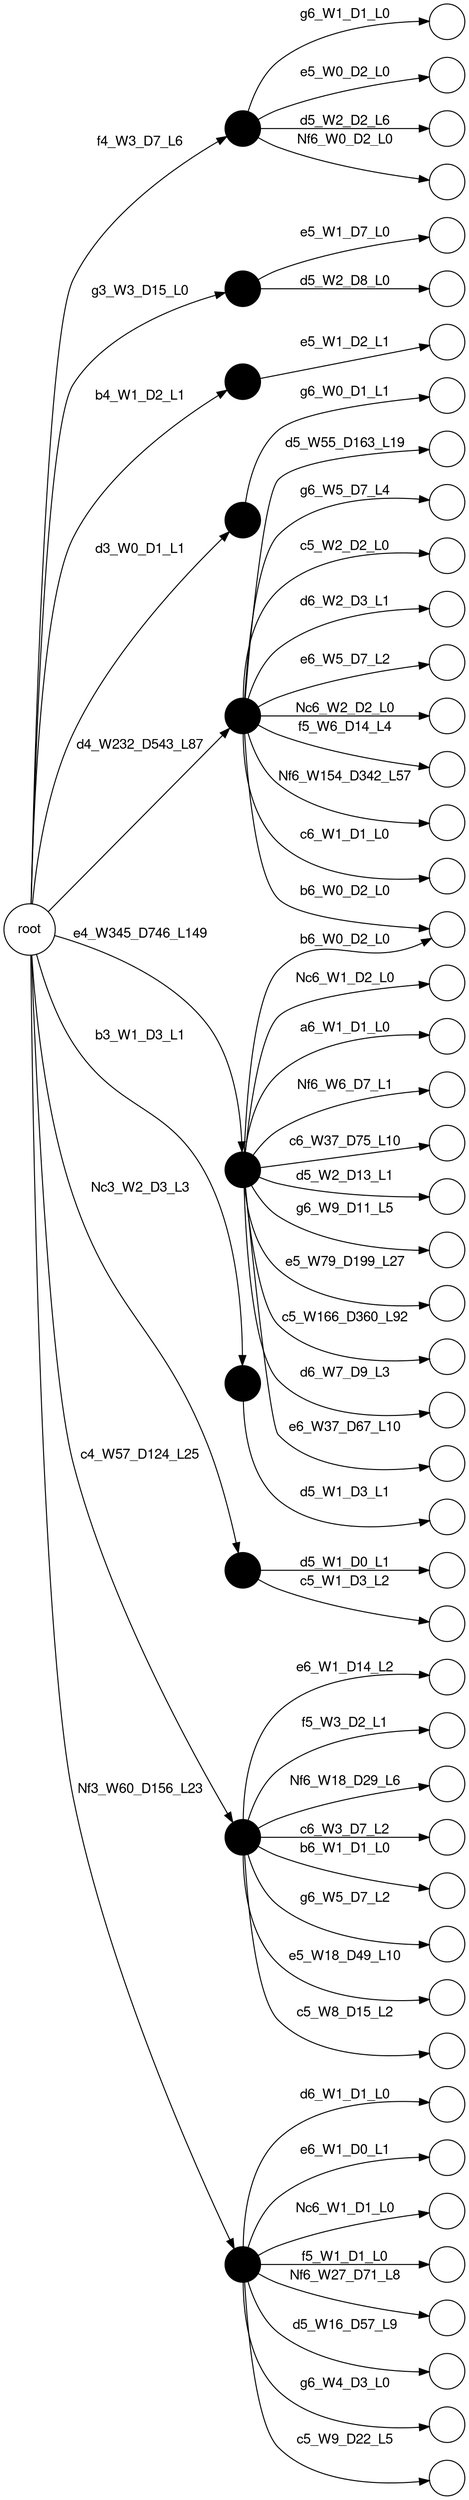 digraph g {
fontname="Helvetica,Arial,sans-serif"
node [fontname="Helvetica,Arial,sans-serif" filledcolor = "white" label = "" style = "filled" shape = "circle" ]
edge [fontname="Helvetica,Arial,sans-serif"]
graph [fontsize=30 labelloc="t" label="" splines=true overlap=false rankdir = "LR"];
ratio = auto;
"root_W704_D1600_L296" [style = "filled" fillcolor = "white" label = "root"];
"f4_W3_D7_L6" [style = "filled" fillcolor = "black"];
root_W704_D1600_L296 -> f4_W3_D7_L6 [label = "f4_W3_D7_L6"];
"g3_W3_D15_L0" [style = "filled" fillcolor = "black"];
root_W704_D1600_L296 -> g3_W3_D15_L0 [label = "g3_W3_D15_L0"];
"b4_W1_D2_L1" [style = "filled" fillcolor = "black"];
root_W704_D1600_L296 -> b4_W1_D2_L1 [label = "b4_W1_D2_L1"];
"d3_W0_D1_L1" [style = "filled" fillcolor = "black"];
root_W704_D1600_L296 -> d3_W0_D1_L1 [label = "d3_W0_D1_L1"];
"d4_W232_D543_L87" [style = "filled" fillcolor = "black"];
root_W704_D1600_L296 -> d4_W232_D543_L87 [label = "d4_W232_D543_L87"];
"e4_W345_D746_L149" [style = "filled" fillcolor = "black"];
root_W704_D1600_L296 -> e4_W345_D746_L149 [label = "e4_W345_D746_L149"];
"b3_W1_D3_L1" [style = "filled" fillcolor = "black"];
root_W704_D1600_L296 -> b3_W1_D3_L1 [label = "b3_W1_D3_L1"];
"Nc3_W2_D3_L3" [style = "filled" fillcolor = "black"];
root_W704_D1600_L296 -> Nc3_W2_D3_L3 [label = "Nc3_W2_D3_L3"];
"c4_W57_D124_L25" [style = "filled" fillcolor = "black"];
root_W704_D1600_L296 -> c4_W57_D124_L25 [label = "c4_W57_D124_L25"];
"Nf3_W60_D156_L23" [style = "filled" fillcolor = "black"];
root_W704_D1600_L296 -> Nf3_W60_D156_L23 [label = "Nf3_W60_D156_L23"];
"g6_W1_D1_L0" [style = "filled" fillcolor = "white"];
f4_W3_D7_L6 -> g6_W1_D1_L0 [label = "g6_W1_D1_L0"];
"e5_W0_D2_L0" [style = "filled" fillcolor = "white"];
f4_W3_D7_L6 -> e5_W0_D2_L0 [label = "e5_W0_D2_L0"];
"d5_W2_D2_L6" [style = "filled" fillcolor = "white"];
f4_W3_D7_L6 -> d5_W2_D2_L6 [label = "d5_W2_D2_L6"];
"Nf6_W0_D2_L0" [style = "filled" fillcolor = "white"];
f4_W3_D7_L6 -> Nf6_W0_D2_L0 [label = "Nf6_W0_D2_L0"];
"e5_W1_D7_L0" [style = "filled" fillcolor = "white"];
g3_W3_D15_L0 -> e5_W1_D7_L0 [label = "e5_W1_D7_L0"];
"d5_W2_D8_L0" [style = "filled" fillcolor = "white"];
g3_W3_D15_L0 -> d5_W2_D8_L0 [label = "d5_W2_D8_L0"];
"e5_W1_D2_L1" [style = "filled" fillcolor = "white"];
b4_W1_D2_L1 -> e5_W1_D2_L1 [label = "e5_W1_D2_L1"];
"g6_W0_D1_L1" [style = "filled" fillcolor = "white"];
d3_W0_D1_L1 -> g6_W0_D1_L1 [label = "g6_W0_D1_L1"];
"d6_W2_D3_L1" [style = "filled" fillcolor = "white"];
d4_W232_D543_L87 -> d6_W2_D3_L1 [label = "d6_W2_D3_L1"];
"e6_W5_D7_L2" [style = "filled" fillcolor = "white"];
d4_W232_D543_L87 -> e6_W5_D7_L2 [label = "e6_W5_D7_L2"];
"Nc6_W2_D2_L0" [style = "filled" fillcolor = "white"];
d4_W232_D543_L87 -> Nc6_W2_D2_L0 [label = "Nc6_W2_D2_L0"];
"f5_W6_D14_L4" [style = "filled" fillcolor = "white"];
d4_W232_D543_L87 -> f5_W6_D14_L4 [label = "f5_W6_D14_L4"];
"Nf6_W154_D342_L57" [style = "filled" fillcolor = "white"];
d4_W232_D543_L87 -> Nf6_W154_D342_L57 [label = "Nf6_W154_D342_L57"];
"b6_W0_D2_L0" [style = "filled" fillcolor = "white"];
d4_W232_D543_L87 -> b6_W0_D2_L0 [label = "b6_W0_D2_L0"];
"c6_W1_D1_L0" [style = "filled" fillcolor = "white"];
d4_W232_D543_L87 -> c6_W1_D1_L0 [label = "c6_W1_D1_L0"];
"d5_W55_D163_L19" [style = "filled" fillcolor = "white"];
d4_W232_D543_L87 -> d5_W55_D163_L19 [label = "d5_W55_D163_L19"];
"g6_W5_D7_L4" [style = "filled" fillcolor = "white"];
d4_W232_D543_L87 -> g6_W5_D7_L4 [label = "g6_W5_D7_L4"];
"c5_W2_D2_L0" [style = "filled" fillcolor = "white"];
d4_W232_D543_L87 -> c5_W2_D2_L0 [label = "c5_W2_D2_L0"];
"d6_W7_D9_L3" [style = "filled" fillcolor = "white"];
e4_W345_D746_L149 -> d6_W7_D9_L3 [label = "d6_W7_D9_L3"];
"e6_W37_D67_L10" [style = "filled" fillcolor = "white"];
e4_W345_D746_L149 -> e6_W37_D67_L10 [label = "e6_W37_D67_L10"];
"Nc6_W1_D2_L0" [style = "filled" fillcolor = "white"];
e4_W345_D746_L149 -> Nc6_W1_D2_L0 [label = "Nc6_W1_D2_L0"];
"a6_W1_D1_L0" [style = "filled" fillcolor = "white"];
e4_W345_D746_L149 -> a6_W1_D1_L0 [label = "a6_W1_D1_L0"];
"Nf6_W6_D7_L1" [style = "filled" fillcolor = "white"];
e4_W345_D746_L149 -> Nf6_W6_D7_L1 [label = "Nf6_W6_D7_L1"];
"c6_W37_D75_L10" [style = "filled" fillcolor = "white"];
e4_W345_D746_L149 -> c6_W37_D75_L10 [label = "c6_W37_D75_L10"];
"b6_W0_D2_L0" [style = "filled" fillcolor = "white"];
e4_W345_D746_L149 -> b6_W0_D2_L0 [label = "b6_W0_D2_L0"];
"d5_W2_D13_L1" [style = "filled" fillcolor = "white"];
e4_W345_D746_L149 -> d5_W2_D13_L1 [label = "d5_W2_D13_L1"];
"g6_W9_D11_L5" [style = "filled" fillcolor = "white"];
e4_W345_D746_L149 -> g6_W9_D11_L5 [label = "g6_W9_D11_L5"];
"e5_W79_D199_L27" [style = "filled" fillcolor = "white"];
e4_W345_D746_L149 -> e5_W79_D199_L27 [label = "e5_W79_D199_L27"];
"c5_W166_D360_L92" [style = "filled" fillcolor = "white"];
e4_W345_D746_L149 -> c5_W166_D360_L92 [label = "c5_W166_D360_L92"];
"d5_W1_D3_L1" [style = "filled" fillcolor = "white"];
b3_W1_D3_L1 -> d5_W1_D3_L1 [label = "d5_W1_D3_L1"];
"d5_W1_D0_L1" [style = "filled" fillcolor = "white"];
Nc3_W2_D3_L3 -> d5_W1_D0_L1 [label = "d5_W1_D0_L1"];
"c5_W1_D3_L2" [style = "filled" fillcolor = "white"];
Nc3_W2_D3_L3 -> c5_W1_D3_L2 [label = "c5_W1_D3_L2"];
"e6_W1_D14_L2" [style = "filled" fillcolor = "white"];
c4_W57_D124_L25 -> e6_W1_D14_L2 [label = "e6_W1_D14_L2"];
"f5_W3_D2_L1" [style = "filled" fillcolor = "white"];
c4_W57_D124_L25 -> f5_W3_D2_L1 [label = "f5_W3_D2_L1"];
"Nf6_W18_D29_L6" [style = "filled" fillcolor = "white"];
c4_W57_D124_L25 -> Nf6_W18_D29_L6 [label = "Nf6_W18_D29_L6"];
"c6_W3_D7_L2" [style = "filled" fillcolor = "white"];
c4_W57_D124_L25 -> c6_W3_D7_L2 [label = "c6_W3_D7_L2"];
"b6_W1_D1_L0" [style = "filled" fillcolor = "white"];
c4_W57_D124_L25 -> b6_W1_D1_L0 [label = "b6_W1_D1_L0"];
"g6_W5_D7_L2" [style = "filled" fillcolor = "white"];
c4_W57_D124_L25 -> g6_W5_D7_L2 [label = "g6_W5_D7_L2"];
"e5_W18_D49_L10" [style = "filled" fillcolor = "white"];
c4_W57_D124_L25 -> e5_W18_D49_L10 [label = "e5_W18_D49_L10"];
"c5_W8_D15_L2" [style = "filled" fillcolor = "white"];
c4_W57_D124_L25 -> c5_W8_D15_L2 [label = "c5_W8_D15_L2"];
"d6_W1_D1_L0" [style = "filled" fillcolor = "white"];
Nf3_W60_D156_L23 -> d6_W1_D1_L0 [label = "d6_W1_D1_L0"];
"e6_W1_D0_L1" [style = "filled" fillcolor = "white"];
Nf3_W60_D156_L23 -> e6_W1_D0_L1 [label = "e6_W1_D0_L1"];
"Nc6_W1_D1_L0" [style = "filled" fillcolor = "white"];
Nf3_W60_D156_L23 -> Nc6_W1_D1_L0 [label = "Nc6_W1_D1_L0"];
"f5_W1_D1_L0" [style = "filled" fillcolor = "white"];
Nf3_W60_D156_L23 -> f5_W1_D1_L0 [label = "f5_W1_D1_L0"];
"Nf6_W27_D71_L8" [style = "filled" fillcolor = "white"];
Nf3_W60_D156_L23 -> Nf6_W27_D71_L8 [label = "Nf6_W27_D71_L8"];
"d5_W16_D57_L9" [style = "filled" fillcolor = "white"];
Nf3_W60_D156_L23 -> d5_W16_D57_L9 [label = "d5_W16_D57_L9"];
"g6_W4_D3_L0" [style = "filled" fillcolor = "white"];
Nf3_W60_D156_L23 -> g6_W4_D3_L0 [label = "g6_W4_D3_L0"];
"c5_W9_D22_L5" [style = "filled" fillcolor = "white"];
Nf3_W60_D156_L23 -> c5_W9_D22_L5 [label = "c5_W9_D22_L5"];

}